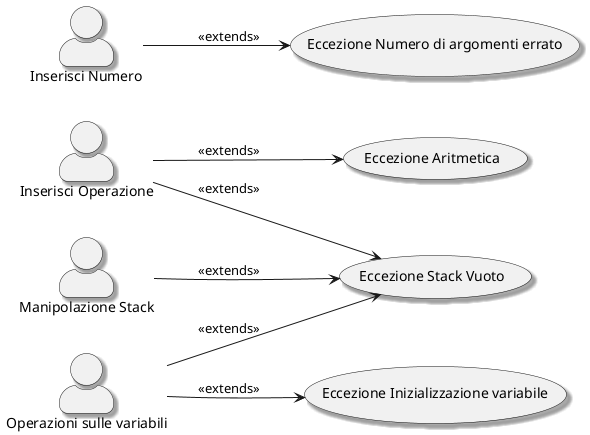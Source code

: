 @startuml eccezioni
skinparam actorStyle awesome
skinparam shadowing true
left to right direction

actor "Inserisci Operazione" as IO 
actor "Inserisci Numero" as IN 
actor "Manipolazione Stack" as MS 
actor "Operazioni sulle variabili" as OV 

usecase "Eccezione Aritmetica" as exc_ari 
usecase "Eccezione Stack Vuoto" as stack_empty
usecase "Eccezione Numero di argomenti errato" as wrong_argumets
usecase "Eccezione Inizializzazione variabile" as GIv

IN --> wrong_argumets : <<extends>>

IO --> exc_ari : <<extends>>
IO --> stack_empty : <<extends>>

MS --> stack_empty : <<extends>>

OV --> stack_empty : <<extends>>
OV --> GIv : <<extends>>

@enduml
